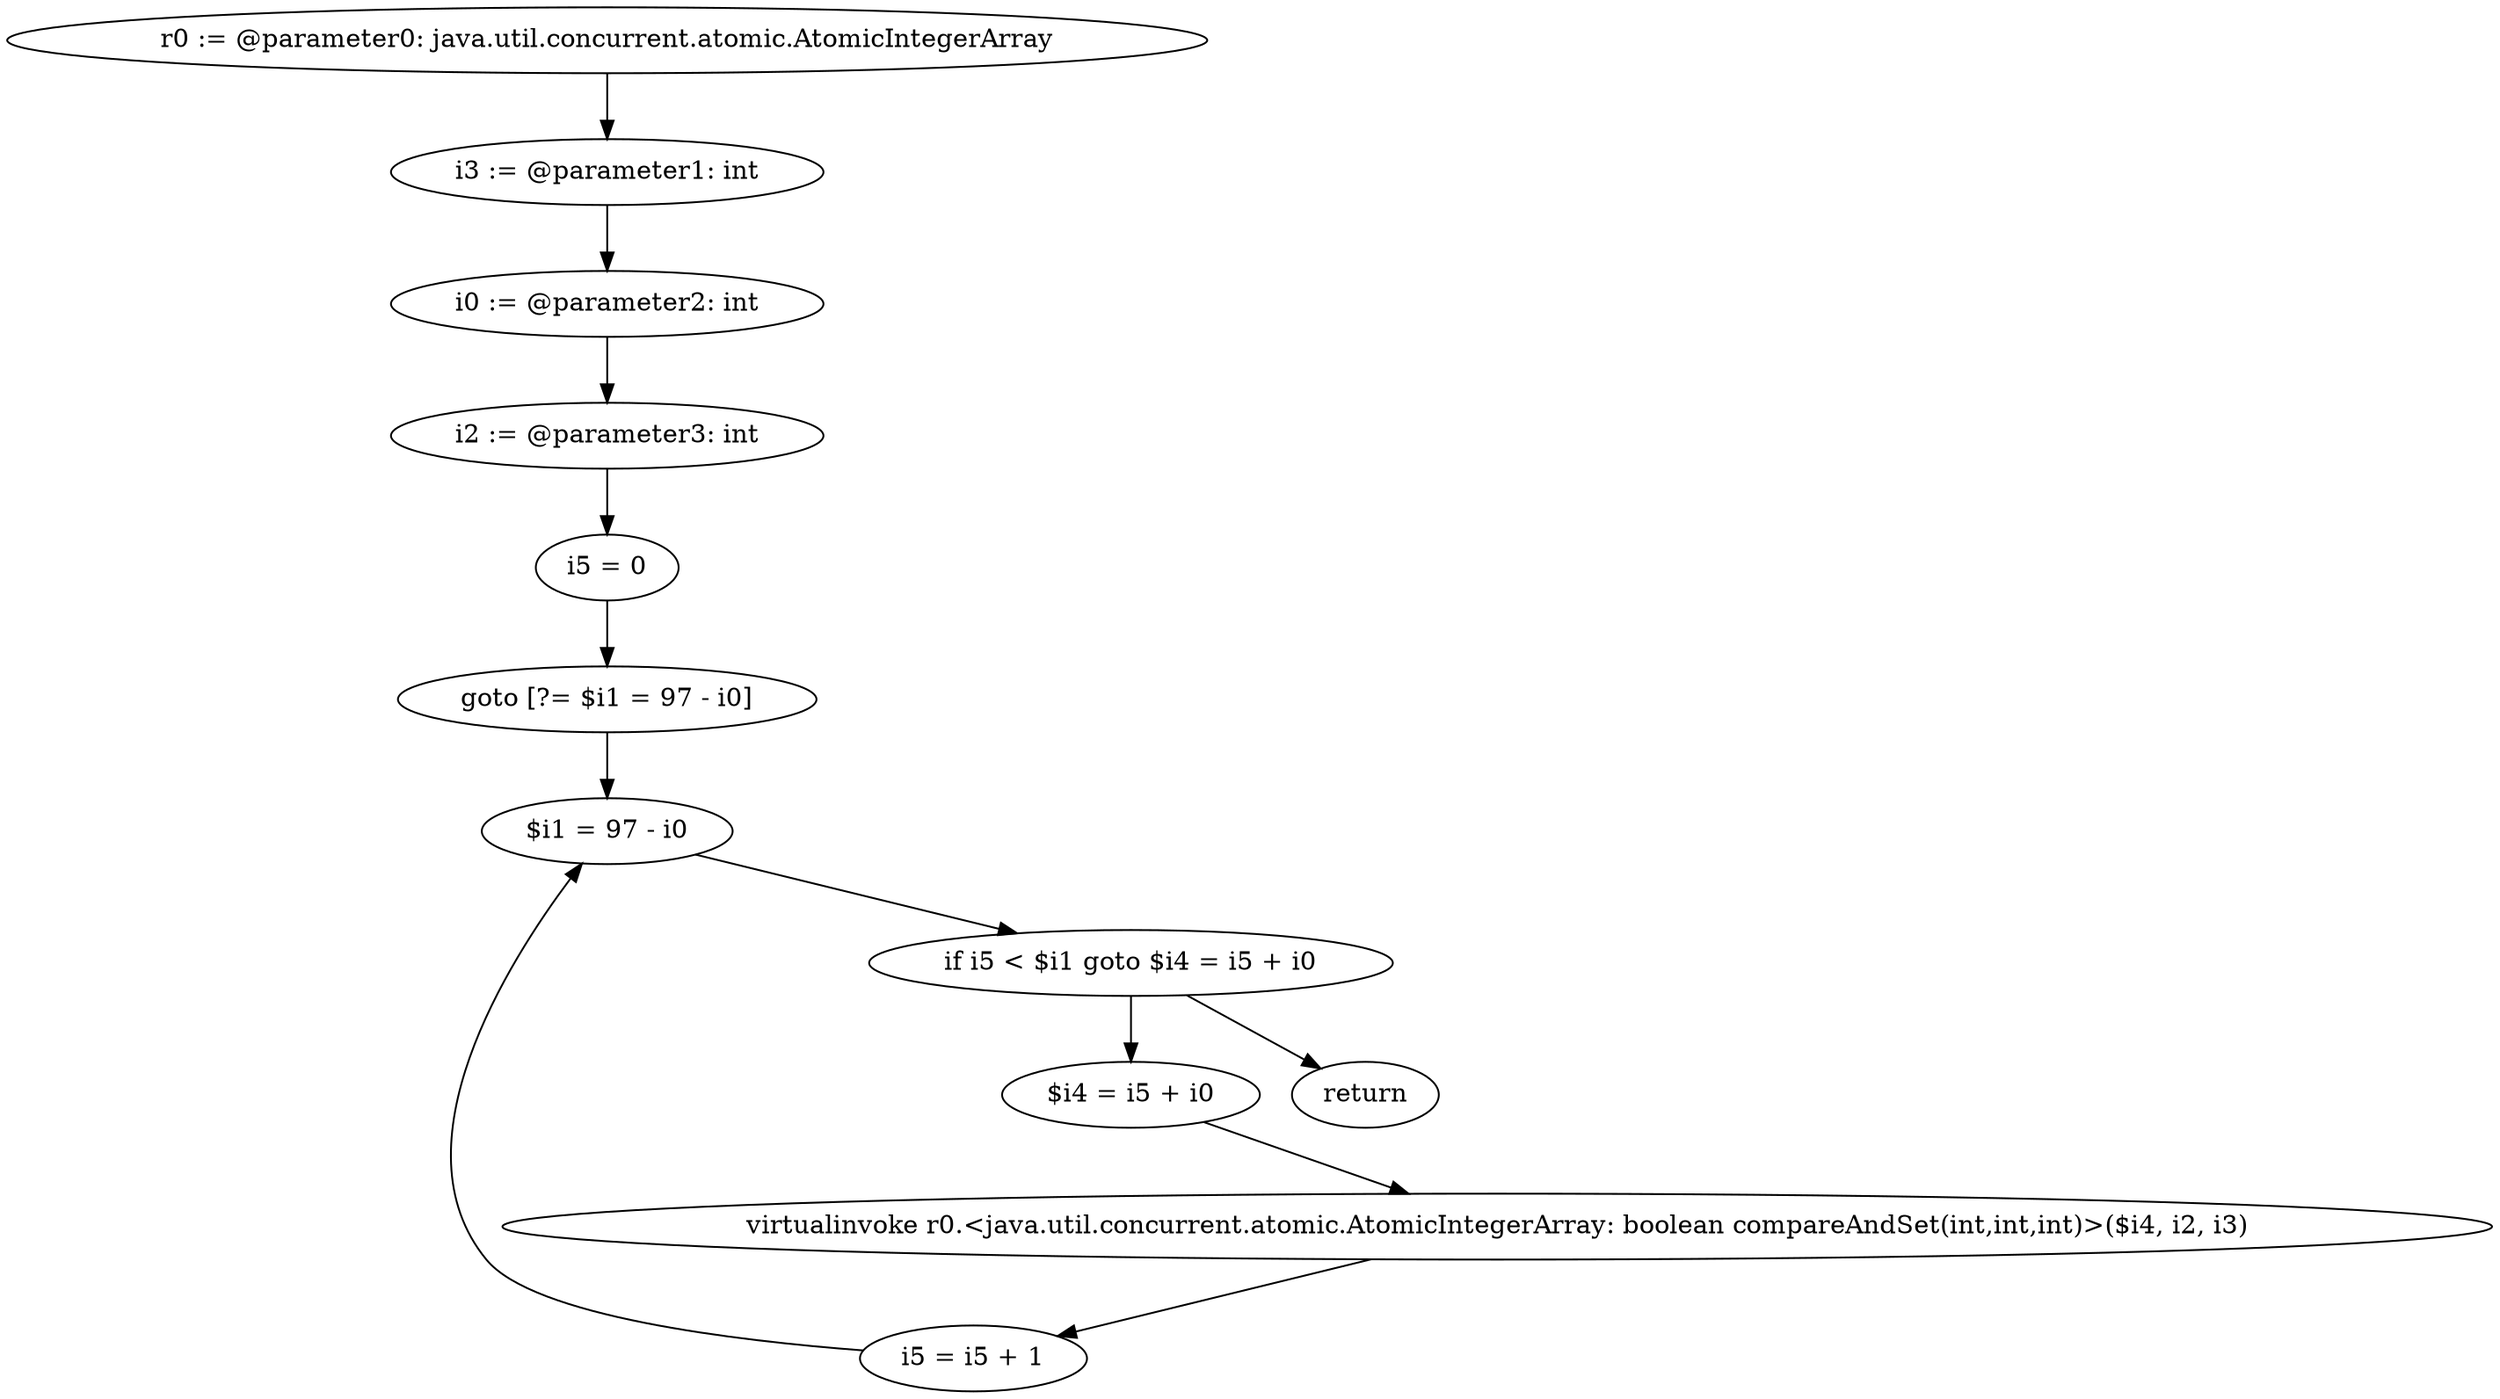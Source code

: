 digraph "unitGraph" {
    "r0 := @parameter0: java.util.concurrent.atomic.AtomicIntegerArray"
    "i3 := @parameter1: int"
    "i0 := @parameter2: int"
    "i2 := @parameter3: int"
    "i5 = 0"
    "goto [?= $i1 = 97 - i0]"
    "$i4 = i5 + i0"
    "virtualinvoke r0.<java.util.concurrent.atomic.AtomicIntegerArray: boolean compareAndSet(int,int,int)>($i4, i2, i3)"
    "i5 = i5 + 1"
    "$i1 = 97 - i0"
    "if i5 < $i1 goto $i4 = i5 + i0"
    "return"
    "r0 := @parameter0: java.util.concurrent.atomic.AtomicIntegerArray"->"i3 := @parameter1: int";
    "i3 := @parameter1: int"->"i0 := @parameter2: int";
    "i0 := @parameter2: int"->"i2 := @parameter3: int";
    "i2 := @parameter3: int"->"i5 = 0";
    "i5 = 0"->"goto [?= $i1 = 97 - i0]";
    "goto [?= $i1 = 97 - i0]"->"$i1 = 97 - i0";
    "$i4 = i5 + i0"->"virtualinvoke r0.<java.util.concurrent.atomic.AtomicIntegerArray: boolean compareAndSet(int,int,int)>($i4, i2, i3)";
    "virtualinvoke r0.<java.util.concurrent.atomic.AtomicIntegerArray: boolean compareAndSet(int,int,int)>($i4, i2, i3)"->"i5 = i5 + 1";
    "i5 = i5 + 1"->"$i1 = 97 - i0";
    "$i1 = 97 - i0"->"if i5 < $i1 goto $i4 = i5 + i0";
    "if i5 < $i1 goto $i4 = i5 + i0"->"return";
    "if i5 < $i1 goto $i4 = i5 + i0"->"$i4 = i5 + i0";
}
